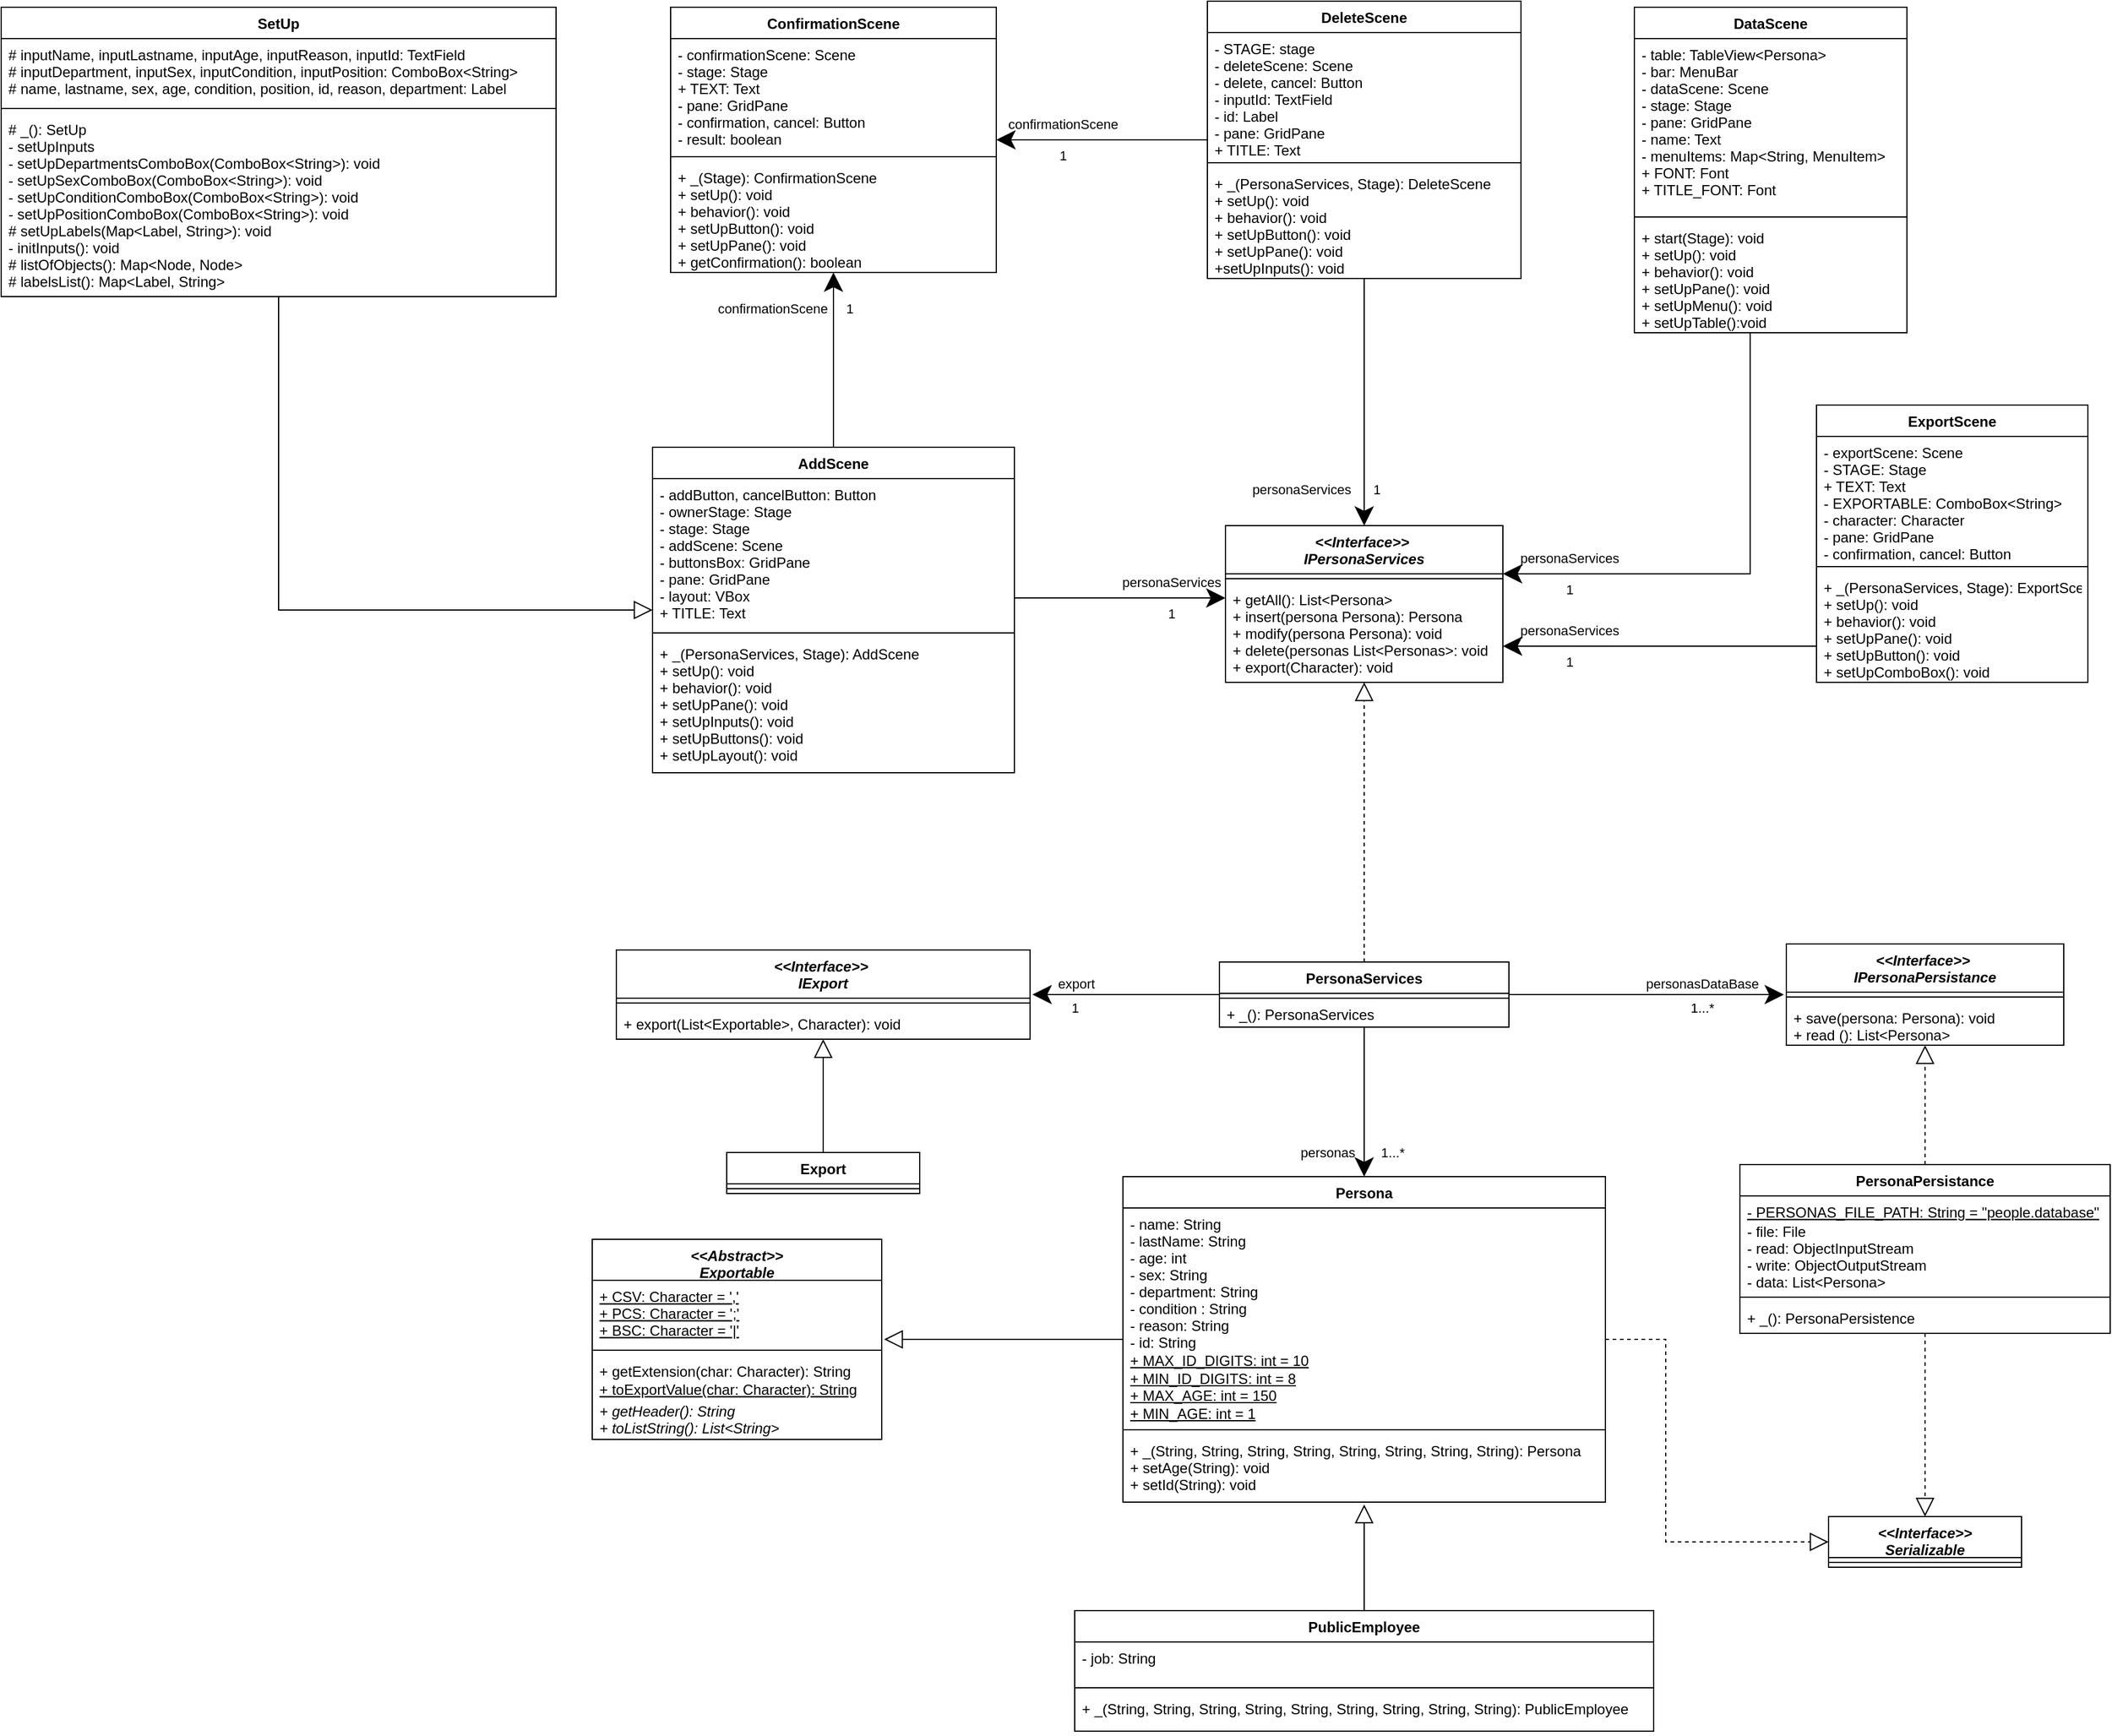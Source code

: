 <mxfile version="14.7.3" type="device"><diagram id="3PmZIO5PAjuFJbNk1qO-" name="Página-1"><mxGraphModel dx="1422" dy="705" grid="1" gridSize="10" guides="1" tooltips="1" connect="1" arrows="1" fold="1" page="1" pageScale="1" pageWidth="827" pageHeight="1169" math="0" shadow="0"><root><mxCell id="0"/><mxCell id="1" parent="0"/><mxCell id="IC7HGBWX-Q-8PeSzcBQX-5" value="personaServices&lt;br&gt;&lt;br&gt;1" style="edgeStyle=orthogonalEdgeStyle;rounded=0;orthogonalLoop=1;jettySize=auto;html=1;shadow=0;labelBackgroundColor=none;endSize=13;" parent="1" source="UQaq9TWtq_AzOTQjcaI_-1" target="UQaq9TWtq_AzOTQjcaI_-47" edge="1"><mxGeometry x="0.728" relative="1" as="geometry"><mxPoint as="offset"/><Array as="points"><mxPoint x="1620" y="520"/></Array></mxGeometry></mxCell><mxCell id="UQaq9TWtq_AzOTQjcaI_-1" value="DataScene" style="swimlane;fontStyle=1;align=center;verticalAlign=top;childLayout=stackLayout;horizontal=1;startSize=26;horizontalStack=0;resizeParent=1;resizeParentMax=0;resizeLast=0;collapsible=1;marginBottom=0;" parent="1" vertex="1"><mxGeometry x="1524" y="50" width="226" height="270" as="geometry"/></mxCell><mxCell id="UQaq9TWtq_AzOTQjcaI_-2" value="- table: TableView&lt;Persona&gt;&#10;- bar: MenuBar &#10;- dataScene: Scene&#10;- stage: Stage&#10;- pane: GridPane&#10;- name: Text&#10;- menuItems: Map&lt;String, MenuItem&gt;&#10;+ FONT: Font&#10;+ TITLE_FONT: Font" style="text;strokeColor=none;fillColor=none;align=left;verticalAlign=top;spacingLeft=4;spacingRight=4;overflow=hidden;rotatable=0;points=[[0,0.5],[1,0.5]];portConstraint=eastwest;" parent="UQaq9TWtq_AzOTQjcaI_-1" vertex="1"><mxGeometry y="26" width="226" height="144" as="geometry"/></mxCell><mxCell id="UQaq9TWtq_AzOTQjcaI_-3" value="" style="line;strokeWidth=1;fillColor=none;align=left;verticalAlign=middle;spacingTop=-1;spacingLeft=3;spacingRight=3;rotatable=0;labelPosition=right;points=[];portConstraint=eastwest;" parent="UQaq9TWtq_AzOTQjcaI_-1" vertex="1"><mxGeometry y="170" width="226" height="8" as="geometry"/></mxCell><mxCell id="UQaq9TWtq_AzOTQjcaI_-4" value="+ start(Stage): void&#10;+ setUp(): void&#10;+ behavior(): void&#10;+ setUpPane(): void&#10;+ setUpMenu(): void&#10;+ setUpTable():void&#10;" style="text;strokeColor=none;fillColor=none;align=left;verticalAlign=top;spacingLeft=4;spacingRight=4;overflow=hidden;rotatable=0;points=[[0,0.5],[1,0.5]];portConstraint=eastwest;" parent="UQaq9TWtq_AzOTQjcaI_-1" vertex="1"><mxGeometry y="178" width="226" height="92" as="geometry"/></mxCell><mxCell id="UQaq9TWtq_AzOTQjcaI_-80" style="edgeStyle=orthogonalEdgeStyle;rounded=0;orthogonalLoop=1;jettySize=auto;html=1;endArrow=block;endFill=0;endSize=13;targetPerimeterSpacing=2;strokeWidth=1;" parent="1" source="UQaq9TWtq_AzOTQjcaI_-5" target="UQaq9TWtq_AzOTQjcaI_-75" edge="1"><mxGeometry relative="1" as="geometry"><Array as="points"/></mxGeometry></mxCell><mxCell id="UQaq9TWtq_AzOTQjcaI_-5" value="Persona" style="swimlane;fontStyle=1;align=center;verticalAlign=top;childLayout=stackLayout;horizontal=1;startSize=26;horizontalStack=0;resizeParent=1;resizeParentMax=0;resizeLast=0;collapsible=1;marginBottom=0;" parent="1" vertex="1"><mxGeometry x="1100" y="1020" width="400" height="270" as="geometry"/></mxCell><mxCell id="UQaq9TWtq_AzOTQjcaI_-6" value="- name: String&#10;- lastName: String&#10;- age: int&#10;- sex: String&#10;- department: String&#10;- condition : String&#10;- reason: String&#10;- id: String&#10;&#10;" style="text;strokeColor=none;fillColor=none;align=left;verticalAlign=top;spacingLeft=4;spacingRight=4;overflow=hidden;rotatable=0;points=[[0,0.5],[1,0.5]];portConstraint=eastwest;" parent="UQaq9TWtq_AzOTQjcaI_-5" vertex="1"><mxGeometry y="26" width="400" height="120" as="geometry"/></mxCell><mxCell id="Dej4YwcdpTcAaJHZzslM-27" value="&lt;u&gt;&lt;span&gt;+ MAX_ID_DIGITS: int = 10&lt;/span&gt;&lt;br style=&quot;padding: 0px ; margin: 0px&quot;&gt;&lt;span&gt;+ MIN_ID_DIGITS: int = 8&lt;/span&gt;&lt;br style=&quot;padding: 0px ; margin: 0px&quot;&gt;&lt;span&gt;+ MAX_AGE: int = 150&lt;/span&gt;&lt;br style=&quot;padding: 0px ; margin: 0px&quot;&gt;&lt;/u&gt;&lt;div&gt;&lt;span&gt;&lt;u&gt;+ MIN_AGE: int = 1&lt;/u&gt;&lt;/span&gt;&lt;/div&gt;" style="text;html=1;align=left;verticalAlign=bottom;resizable=0;points=[];autosize=1;strokeColor=none;spacingLeft=4;" parent="UQaq9TWtq_AzOTQjcaI_-5" vertex="1"><mxGeometry y="146" width="400" height="60" as="geometry"/></mxCell><mxCell id="UQaq9TWtq_AzOTQjcaI_-7" value="" style="line;strokeWidth=1;fillColor=none;align=left;verticalAlign=middle;spacingTop=-1;spacingLeft=3;spacingRight=3;rotatable=0;labelPosition=right;points=[];portConstraint=eastwest;" parent="UQaq9TWtq_AzOTQjcaI_-5" vertex="1"><mxGeometry y="206" width="400" height="8" as="geometry"/></mxCell><mxCell id="UQaq9TWtq_AzOTQjcaI_-8" value="+ _(String, String, String, String, String, String, String, String): Persona&#10;+ setAge(String): void&#10;+ setId(String): void" style="text;strokeColor=none;fillColor=none;align=left;verticalAlign=top;spacingLeft=4;spacingRight=4;overflow=hidden;rotatable=0;points=[[0,0.5],[1,0.5]];portConstraint=eastwest;" parent="UQaq9TWtq_AzOTQjcaI_-5" vertex="1"><mxGeometry y="214" width="400" height="56" as="geometry"/></mxCell><mxCell id="UQaq9TWtq_AzOTQjcaI_-59" style="edgeStyle=orthogonalEdgeStyle;rounded=0;orthogonalLoop=1;jettySize=auto;html=1;exitX=1;exitY=0.5;exitDx=0;exitDy=0;endArrow=classic;endFill=1;endSize=13;targetPerimeterSpacing=2;strokeWidth=1;" parent="1" source="UQaq9TWtq_AzOTQjcaI_-9" target="UQaq9TWtq_AzOTQjcaI_-55" edge="1"><mxGeometry relative="1" as="geometry"><Array as="points"><mxPoint x="1530" y="869"/><mxPoint x="1530" y="869"/></Array></mxGeometry></mxCell><mxCell id="UQaq9TWtq_AzOTQjcaI_-60" value="1...*" style="edgeLabel;html=1;align=center;verticalAlign=middle;resizable=0;points=[];" parent="UQaq9TWtq_AzOTQjcaI_-59" vertex="1" connectable="0"><mxGeometry x="0.847" y="-5" relative="1" as="geometry"><mxPoint x="-51" y="6" as="offset"/></mxGeometry></mxCell><mxCell id="UQaq9TWtq_AzOTQjcaI_-62" value="personasDataBase" style="edgeLabel;html=1;align=center;verticalAlign=middle;resizable=0;points=[];" parent="UQaq9TWtq_AzOTQjcaI_-59" vertex="1" connectable="0"><mxGeometry x="0.676" y="1" relative="1" as="geometry"><mxPoint x="-31" y="-8" as="offset"/></mxGeometry></mxCell><mxCell id="UQaq9TWtq_AzOTQjcaI_-61" style="edgeStyle=orthogonalEdgeStyle;rounded=0;orthogonalLoop=1;jettySize=auto;html=1;exitX=0;exitY=0.5;exitDx=0;exitDy=0;endArrow=classic;endFill=1;endSize=13;targetPerimeterSpacing=2;strokeWidth=1;" parent="1" source="UQaq9TWtq_AzOTQjcaI_-9" target="UQaq9TWtq_AzOTQjcaI_-42" edge="1"><mxGeometry relative="1" as="geometry"/></mxCell><mxCell id="UQaq9TWtq_AzOTQjcaI_-63" value="1" style="edgeLabel;html=1;align=center;verticalAlign=middle;resizable=0;points=[];" parent="UQaq9TWtq_AzOTQjcaI_-61" vertex="1" connectable="0"><mxGeometry x="0.81" y="-3" relative="1" as="geometry"><mxPoint x="20" y="14" as="offset"/></mxGeometry></mxCell><mxCell id="UQaq9TWtq_AzOTQjcaI_-64" value="export" style="edgeLabel;html=1;align=center;verticalAlign=middle;resizable=0;points=[];" parent="UQaq9TWtq_AzOTQjcaI_-61" vertex="1" connectable="0"><mxGeometry x="0.685" y="-5" relative="1" as="geometry"><mxPoint x="11" y="-4" as="offset"/></mxGeometry></mxCell><mxCell id="Dej4YwcdpTcAaJHZzslM-25" style="edgeStyle=orthogonalEdgeStyle;rounded=0;orthogonalLoop=1;jettySize=auto;html=1;dashed=1;labelBackgroundColor=none;endArrow=block;endFill=0;endSize=13;" parent="1" source="UQaq9TWtq_AzOTQjcaI_-9" target="UQaq9TWtq_AzOTQjcaI_-47" edge="1"><mxGeometry relative="1" as="geometry"/></mxCell><mxCell id="Dej4YwcdpTcAaJHZzslM-40" value="personas&amp;nbsp; &amp;nbsp; &amp;nbsp; &amp;nbsp;1...*" style="edgeStyle=orthogonalEdgeStyle;rounded=0;orthogonalLoop=1;jettySize=auto;html=1;labelBackgroundColor=none;endArrow=classic;endFill=1;endSize=13;strokeWidth=1;" parent="1" source="UQaq9TWtq_AzOTQjcaI_-9" target="UQaq9TWtq_AzOTQjcaI_-5" edge="1"><mxGeometry x="0.677" y="-10" relative="1" as="geometry"><Array as="points"><mxPoint x="1300" y="1040"/><mxPoint x="1300" y="1040"/></Array><mxPoint as="offset"/></mxGeometry></mxCell><mxCell id="UQaq9TWtq_AzOTQjcaI_-9" value="PersonaServices" style="swimlane;fontStyle=1;align=center;verticalAlign=top;childLayout=stackLayout;horizontal=1;startSize=26;horizontalStack=0;resizeParent=1;resizeParentMax=0;resizeLast=0;collapsible=1;marginBottom=0;" parent="1" vertex="1"><mxGeometry x="1180" y="842" width="240" height="54" as="geometry"/></mxCell><mxCell id="UQaq9TWtq_AzOTQjcaI_-11" value="" style="line;strokeWidth=1;fillColor=none;align=left;verticalAlign=middle;spacingTop=-1;spacingLeft=3;spacingRight=3;rotatable=0;labelPosition=right;points=[];portConstraint=eastwest;" parent="UQaq9TWtq_AzOTQjcaI_-9" vertex="1"><mxGeometry y="26" width="240" height="8" as="geometry"/></mxCell><mxCell id="Dej4YwcdpTcAaJHZzslM-41" value="+ _(): PersonaServices" style="text;html=1;align=left;verticalAlign=middle;resizable=0;points=[];autosize=1;strokeColor=none;spacingLeft=4;" parent="UQaq9TWtq_AzOTQjcaI_-9" vertex="1"><mxGeometry y="34" width="240" height="20" as="geometry"/></mxCell><mxCell id="UQaq9TWtq_AzOTQjcaI_-41" style="edgeStyle=orthogonalEdgeStyle;rounded=0;orthogonalLoop=1;jettySize=auto;html=1;exitX=0.5;exitY=0;exitDx=0;exitDy=0;endArrow=block;endFill=0;endSize=13;targetPerimeterSpacing=2;strokeWidth=1;" parent="1" source="UQaq9TWtq_AzOTQjcaI_-28" target="UQaq9TWtq_AzOTQjcaI_-5" edge="1"><mxGeometry relative="1" as="geometry"/></mxCell><mxCell id="UQaq9TWtq_AzOTQjcaI_-28" value="PublicEmployee" style="swimlane;fontStyle=1;align=center;verticalAlign=top;childLayout=stackLayout;horizontal=1;startSize=26;horizontalStack=0;resizeParent=1;resizeParentMax=0;resizeLast=0;collapsible=1;marginBottom=0;" parent="1" vertex="1"><mxGeometry x="1060" y="1380" width="480" height="100" as="geometry"/></mxCell><mxCell id="UQaq9TWtq_AzOTQjcaI_-29" value="- job: String&#10;" style="text;strokeColor=none;fillColor=none;align=left;verticalAlign=top;spacingLeft=4;spacingRight=4;overflow=hidden;rotatable=0;points=[[0,0.5],[1,0.5]];portConstraint=eastwest;" parent="UQaq9TWtq_AzOTQjcaI_-28" vertex="1"><mxGeometry y="26" width="480" height="34" as="geometry"/></mxCell><mxCell id="UQaq9TWtq_AzOTQjcaI_-30" value="" style="line;strokeWidth=1;fillColor=none;align=left;verticalAlign=middle;spacingTop=-1;spacingLeft=3;spacingRight=3;rotatable=0;labelPosition=right;points=[];portConstraint=eastwest;" parent="UQaq9TWtq_AzOTQjcaI_-28" vertex="1"><mxGeometry y="60" width="480" height="8" as="geometry"/></mxCell><mxCell id="UQaq9TWtq_AzOTQjcaI_-31" value="+ _(String, String, String, String, String, String, String, String, String): PublicEmployee" style="text;strokeColor=none;fillColor=none;align=left;verticalAlign=top;spacingLeft=4;spacingRight=4;overflow=hidden;rotatable=0;points=[[0,0.5],[1,0.5]];portConstraint=eastwest;" parent="UQaq9TWtq_AzOTQjcaI_-28" vertex="1"><mxGeometry y="68" width="480" height="32" as="geometry"/></mxCell><mxCell id="UQaq9TWtq_AzOTQjcaI_-42" value="&lt;&lt;Interface&gt;&gt; &#10;IExport" style="swimlane;fontStyle=3;align=center;verticalAlign=top;childLayout=stackLayout;horizontal=1;startSize=40;horizontalStack=0;resizeParent=1;resizeParentMax=0;resizeLast=0;collapsible=1;marginBottom=0;" parent="1" vertex="1"><mxGeometry x="680" y="832" width="343" height="74" as="geometry"/></mxCell><mxCell id="UQaq9TWtq_AzOTQjcaI_-44" value="" style="line;strokeWidth=1;fillColor=none;align=left;verticalAlign=middle;spacingTop=-1;spacingLeft=3;spacingRight=3;rotatable=0;labelPosition=right;points=[];portConstraint=eastwest;" parent="UQaq9TWtq_AzOTQjcaI_-42" vertex="1"><mxGeometry y="40" width="343" height="8" as="geometry"/></mxCell><mxCell id="UQaq9TWtq_AzOTQjcaI_-45" value="+ export(List&lt;Exportable&gt;, Character): void" style="text;strokeColor=none;fillColor=none;align=left;verticalAlign=top;spacingLeft=4;spacingRight=4;overflow=hidden;rotatable=0;points=[[0,0.5],[1,0.5]];portConstraint=eastwest;" parent="UQaq9TWtq_AzOTQjcaI_-42" vertex="1"><mxGeometry y="48" width="343" height="26" as="geometry"/></mxCell><mxCell id="UQaq9TWtq_AzOTQjcaI_-47" value="&lt;&lt;Interface&gt;&gt; &#10;IPersonaServices" style="swimlane;fontStyle=3;align=center;verticalAlign=top;childLayout=stackLayout;horizontal=1;startSize=40;horizontalStack=0;resizeParent=1;resizeParentMax=0;resizeLast=0;collapsible=1;marginBottom=0;" parent="1" vertex="1"><mxGeometry x="1185" y="480" width="230" height="130" as="geometry"/></mxCell><mxCell id="UQaq9TWtq_AzOTQjcaI_-48" value="" style="line;strokeWidth=1;fillColor=none;align=left;verticalAlign=middle;spacingTop=-1;spacingLeft=3;spacingRight=3;rotatable=0;labelPosition=right;points=[];portConstraint=eastwest;" parent="UQaq9TWtq_AzOTQjcaI_-47" vertex="1"><mxGeometry y="40" width="230" height="8" as="geometry"/></mxCell><mxCell id="UQaq9TWtq_AzOTQjcaI_-49" value="+ getAll(): List&lt;Persona&gt;&#10;+ insert(persona Persona): Persona&#10;+ modify(persona Persona): void &#10;+ delete(personas List&lt;Personas&gt;: void&#10;+ export(Character): void" style="text;strokeColor=none;fillColor=none;align=left;verticalAlign=top;spacingLeft=4;spacingRight=4;overflow=hidden;rotatable=0;points=[[0,0.5],[1,0.5]];portConstraint=eastwest;" parent="UQaq9TWtq_AzOTQjcaI_-47" vertex="1"><mxGeometry y="48" width="230" height="82" as="geometry"/></mxCell><mxCell id="UQaq9TWtq_AzOTQjcaI_-55" value="&lt;&lt;Interface&gt;&gt; &#10;IPersonaPersistance" style="swimlane;fontStyle=3;align=center;verticalAlign=top;childLayout=stackLayout;horizontal=1;startSize=40;horizontalStack=0;resizeParent=1;resizeParentMax=0;resizeLast=0;collapsible=1;marginBottom=0;" parent="1" vertex="1"><mxGeometry x="1650" y="827" width="230" height="84" as="geometry"/></mxCell><mxCell id="UQaq9TWtq_AzOTQjcaI_-56" value="" style="line;strokeWidth=1;fillColor=none;align=left;verticalAlign=middle;spacingTop=-1;spacingLeft=3;spacingRight=3;rotatable=0;labelPosition=right;points=[];portConstraint=eastwest;" parent="UQaq9TWtq_AzOTQjcaI_-55" vertex="1"><mxGeometry y="40" width="230" height="8" as="geometry"/></mxCell><mxCell id="UQaq9TWtq_AzOTQjcaI_-57" value="+ save(persona: Persona): void &#10;+ read (): List&lt;Persona&gt;" style="text;strokeColor=none;fillColor=none;align=left;verticalAlign=top;spacingLeft=4;spacingRight=4;overflow=hidden;rotatable=0;points=[[0,0.5],[1,0.5]];portConstraint=eastwest;" parent="UQaq9TWtq_AzOTQjcaI_-55" vertex="1"><mxGeometry y="48" width="230" height="36" as="geometry"/></mxCell><mxCell id="Dej4YwcdpTcAaJHZzslM-34" style="edgeStyle=orthogonalEdgeStyle;rounded=0;orthogonalLoop=1;jettySize=auto;html=1;labelBackgroundColor=none;endArrow=block;endFill=0;endSize=13;" parent="1" source="UQaq9TWtq_AzOTQjcaI_-65" target="UQaq9TWtq_AzOTQjcaI_-42" edge="1"><mxGeometry relative="1" as="geometry"/></mxCell><mxCell id="UQaq9TWtq_AzOTQjcaI_-65" value="Export" style="swimlane;fontStyle=1;align=center;verticalAlign=top;childLayout=stackLayout;horizontal=1;startSize=26;horizontalStack=0;resizeParent=1;resizeParentMax=0;resizeLast=0;collapsible=1;marginBottom=0;" parent="1" vertex="1"><mxGeometry x="771.5" y="1000" width="160" height="34" as="geometry"/></mxCell><mxCell id="UQaq9TWtq_AzOTQjcaI_-67" value="" style="line;strokeWidth=1;fillColor=none;align=left;verticalAlign=middle;spacingTop=-1;spacingLeft=3;spacingRight=3;rotatable=0;labelPosition=right;points=[];portConstraint=eastwest;" parent="UQaq9TWtq_AzOTQjcaI_-65" vertex="1"><mxGeometry y="26" width="160" height="8" as="geometry"/></mxCell><mxCell id="Dej4YwcdpTcAaJHZzslM-36" style="edgeStyle=orthogonalEdgeStyle;rounded=0;orthogonalLoop=1;jettySize=auto;html=1;labelBackgroundColor=none;endArrow=block;endFill=0;endSize=13;dashed=1;" parent="1" source="UQaq9TWtq_AzOTQjcaI_-70" target="UQaq9TWtq_AzOTQjcaI_-55" edge="1"><mxGeometry relative="1" as="geometry"/></mxCell><mxCell id="Dej4YwcdpTcAaJHZzslM-39" style="edgeStyle=orthogonalEdgeStyle;rounded=0;orthogonalLoop=1;jettySize=auto;html=1;dashed=1;labelBackgroundColor=none;endArrow=block;endFill=0;endSize=13;" parent="1" source="UQaq9TWtq_AzOTQjcaI_-70" target="Dej4YwcdpTcAaJHZzslM-28" edge="1"><mxGeometry relative="1" as="geometry"/></mxCell><mxCell id="UQaq9TWtq_AzOTQjcaI_-70" value="PersonaPersistance" style="swimlane;fontStyle=1;align=center;verticalAlign=top;childLayout=stackLayout;horizontal=1;startSize=26;horizontalStack=0;resizeParent=1;resizeParentMax=0;resizeLast=0;collapsible=1;marginBottom=0;" parent="1" vertex="1"><mxGeometry x="1611.5" y="1010" width="307" height="140" as="geometry"/></mxCell><mxCell id="UQaq9TWtq_AzOTQjcaI_-71" value="- PERSONAS_FILE_PATH: String = &quot;people.database&quot;" style="text;strokeColor=none;fillColor=none;align=left;verticalAlign=top;spacingLeft=4;spacingRight=4;overflow=hidden;rotatable=0;points=[[0,0.5],[1,0.5]];portConstraint=eastwest;fontStyle=4" parent="UQaq9TWtq_AzOTQjcaI_-70" vertex="1"><mxGeometry y="26" width="307" height="20" as="geometry"/></mxCell><mxCell id="Dej4YwcdpTcAaJHZzslM-37" value="- file: File&#10;- read: ObjectInputStream&#10;- write: ObjectOutputStream&#10;- data: List&lt;Persona&gt;" style="text;align=left;verticalAlign=middle;resizable=0;points=[];autosize=1;strokeColor=none;perimeterSpacing=0;spacingLeft=4;labelPosition=center;verticalLabelPosition=middle;" parent="UQaq9TWtq_AzOTQjcaI_-70" vertex="1"><mxGeometry y="46" width="307" height="60" as="geometry"/></mxCell><mxCell id="UQaq9TWtq_AzOTQjcaI_-72" value="" style="line;strokeWidth=1;fillColor=none;align=left;verticalAlign=middle;spacingTop=-1;spacingLeft=3;spacingRight=3;rotatable=0;labelPosition=right;points=[];portConstraint=eastwest;" parent="UQaq9TWtq_AzOTQjcaI_-70" vertex="1"><mxGeometry y="106" width="307" height="8" as="geometry"/></mxCell><mxCell id="UQaq9TWtq_AzOTQjcaI_-73" value="+ _(): PersonaPersistence" style="text;strokeColor=none;fillColor=none;align=left;verticalAlign=top;spacingLeft=4;spacingRight=4;overflow=hidden;rotatable=0;points=[[0,0.5],[1,0.5]];portConstraint=eastwest;" parent="UQaq9TWtq_AzOTQjcaI_-70" vertex="1"><mxGeometry y="114" width="307" height="26" as="geometry"/></mxCell><mxCell id="UQaq9TWtq_AzOTQjcaI_-75" value="&lt;&lt;Abstract&gt;&gt;&#10;Exportable" style="swimlane;fontStyle=3;align=center;verticalAlign=top;childLayout=stackLayout;horizontal=1;startSize=34;horizontalStack=0;resizeParent=1;resizeParentMax=0;resizeLast=0;collapsible=1;marginBottom=0;" parent="1" vertex="1"><mxGeometry x="660" y="1072" width="240" height="166" as="geometry"/></mxCell><mxCell id="UQaq9TWtq_AzOTQjcaI_-76" value="+ CSV: Character = ','&#10;+ PCS: Character = ';'&#10;+ BSC: Character = '|'&#10;&#10;&#10;" style="text;strokeColor=none;fillColor=none;align=left;verticalAlign=top;spacingLeft=4;spacingRight=4;overflow=hidden;rotatable=0;points=[[0,0.5],[1,0.5]];portConstraint=eastwest;fontStyle=4" parent="UQaq9TWtq_AzOTQjcaI_-75" vertex="1"><mxGeometry y="34" width="240" height="54" as="geometry"/></mxCell><mxCell id="UQaq9TWtq_AzOTQjcaI_-77" value="" style="line;strokeWidth=1;fillColor=none;align=left;verticalAlign=middle;spacingTop=-1;spacingLeft=3;spacingRight=3;rotatable=0;labelPosition=right;points=[];portConstraint=eastwest;" parent="UQaq9TWtq_AzOTQjcaI_-75" vertex="1"><mxGeometry y="88" width="240" height="8" as="geometry"/></mxCell><mxCell id="Dej4YwcdpTcAaJHZzslM-24" value="&lt;span style=&quot;&quot;&gt;+ getExtension(char: Character): String&lt;/span&gt;" style="text;html=1;align=left;verticalAlign=top;resizable=0;points=[];autosize=1;strokeColor=none;spacingLeft=4;" parent="UQaq9TWtq_AzOTQjcaI_-75" vertex="1"><mxGeometry y="96" width="240" height="20" as="geometry"/></mxCell><mxCell id="UQaq9TWtq_AzOTQjcaI_-78" value="+ toExportValue(char: Character): String&#10;" style="text;strokeColor=none;fillColor=none;align=left;verticalAlign=middle;spacingLeft=4;spacingRight=4;overflow=hidden;rotatable=0;points=[[0,0.5],[1,0.5]];portConstraint=eastwest;fontStyle=4" parent="UQaq9TWtq_AzOTQjcaI_-75" vertex="1"><mxGeometry y="116" width="240" height="20" as="geometry"/></mxCell><mxCell id="Dej4YwcdpTcAaJHZzslM-23" value="+ getHeader(): String &#10;+ toListString(): List&lt;String&gt;" style="text;align=left;verticalAlign=bottom;resizable=0;points=[];autosize=1;strokeColor=none;spacingLeft=4;fontStyle=2" parent="UQaq9TWtq_AzOTQjcaI_-75" vertex="1"><mxGeometry y="136" width="240" height="30" as="geometry"/></mxCell><mxCell id="IC7HGBWX-Q-8PeSzcBQX-6" value="personaServices&lt;br&gt;&lt;br&gt;1" style="edgeStyle=orthogonalEdgeStyle;rounded=0;orthogonalLoop=1;jettySize=auto;html=1;shadow=0;labelBackgroundColor=none;endSize=13;" parent="1" source="IC7HGBWX-Q-8PeSzcBQX-1" target="UQaq9TWtq_AzOTQjcaI_-47" edge="1"><mxGeometry x="0.486" relative="1" as="geometry"><mxPoint as="offset"/><Array as="points"><mxPoint x="1050" y="540"/><mxPoint x="1050" y="540"/></Array></mxGeometry></mxCell><mxCell id="Dej4YwcdpTcAaJHZzslM-9" value="confirmationScene&amp;nbsp; &amp;nbsp; &amp;nbsp;1" style="edgeStyle=orthogonalEdgeStyle;rounded=0;orthogonalLoop=1;jettySize=auto;html=1;labelBackgroundColor=none;endSize=13;" parent="1" source="IC7HGBWX-Q-8PeSzcBQX-1" target="Dej4YwcdpTcAaJHZzslM-5" edge="1"><mxGeometry x="0.586" y="40" relative="1" as="geometry"><mxPoint as="offset"/></mxGeometry></mxCell><mxCell id="IC7HGBWX-Q-8PeSzcBQX-1" value="AddScene" style="swimlane;fontStyle=1;align=center;verticalAlign=top;childLayout=stackLayout;horizontal=1;startSize=26;horizontalStack=0;resizeParent=1;resizeParentMax=0;resizeLast=0;collapsible=1;marginBottom=0;" parent="1" vertex="1"><mxGeometry x="710" y="415" width="300" height="270" as="geometry"/></mxCell><mxCell id="IC7HGBWX-Q-8PeSzcBQX-2" value="- addButton, cancelButton: Button&#10;- ownerStage: Stage&#10;- stage: Stage&#10;- addScene: Scene&#10;- buttonsBox: GridPane&#10;- pane: GridPane&#10;- layout: VBox&#10;+ TITLE: Text" style="text;strokeColor=none;fillColor=none;align=left;verticalAlign=top;spacingLeft=4;spacingRight=4;overflow=hidden;rotatable=0;points=[[0,0.5],[1,0.5]];portConstraint=eastwest;" parent="IC7HGBWX-Q-8PeSzcBQX-1" vertex="1"><mxGeometry y="26" width="300" height="124" as="geometry"/></mxCell><mxCell id="IC7HGBWX-Q-8PeSzcBQX-3" value="" style="line;strokeWidth=1;fillColor=none;align=left;verticalAlign=middle;spacingTop=-1;spacingLeft=3;spacingRight=3;rotatable=0;labelPosition=right;points=[];portConstraint=eastwest;" parent="IC7HGBWX-Q-8PeSzcBQX-1" vertex="1"><mxGeometry y="150" width="300" height="8" as="geometry"/></mxCell><mxCell id="IC7HGBWX-Q-8PeSzcBQX-4" value="+ _(PersonaServices, Stage): AddScene&#10;+ setUp(): void&#10;+ behavior(): void&#10;+ setUpPane(): void&#10;+ setUpInputs(): void&#10;+ setUpButtons(): void&#10;+ setUpLayout(): void" style="text;strokeColor=none;fillColor=none;align=left;verticalAlign=top;spacingLeft=4;spacingRight=4;overflow=hidden;rotatable=0;points=[[0,0.5],[1,0.5]];portConstraint=eastwest;" parent="IC7HGBWX-Q-8PeSzcBQX-1" vertex="1"><mxGeometry y="158" width="300" height="112" as="geometry"/></mxCell><mxCell id="Dej4YwcdpTcAaJHZzslM-22" style="edgeStyle=orthogonalEdgeStyle;rounded=0;orthogonalLoop=1;jettySize=auto;html=1;labelBackgroundColor=none;endArrow=block;endFill=0;endSize=13;" parent="1" source="Dej4YwcdpTcAaJHZzslM-1" target="IC7HGBWX-Q-8PeSzcBQX-1" edge="1"><mxGeometry relative="1" as="geometry"><Array as="points"><mxPoint x="400" y="550"/></Array></mxGeometry></mxCell><mxCell id="Dej4YwcdpTcAaJHZzslM-1" value="SetUp" style="swimlane;fontStyle=1;align=center;verticalAlign=top;childLayout=stackLayout;horizontal=1;startSize=26;horizontalStack=0;resizeParent=1;resizeParentMax=0;resizeLast=0;collapsible=1;marginBottom=0;" parent="1" vertex="1"><mxGeometry x="170" y="50" width="460" height="240" as="geometry"/></mxCell><mxCell id="Dej4YwcdpTcAaJHZzslM-2" value="# inputName, inputLastname, inputAge, inputReason, inputId: TextField&#10;# inputDepartment, inputSex, inputCondition, inputPosition: ComboBox&lt;String&gt;&#10;# name, lastname, sex, age, condition, position, id, reason, department: Label" style="text;strokeColor=none;fillColor=none;align=left;verticalAlign=top;spacingLeft=4;spacingRight=4;overflow=hidden;rotatable=0;points=[[0,0.5],[1,0.5]];portConstraint=eastwest;" parent="Dej4YwcdpTcAaJHZzslM-1" vertex="1"><mxGeometry y="26" width="460" height="54" as="geometry"/></mxCell><mxCell id="Dej4YwcdpTcAaJHZzslM-3" value="" style="line;strokeWidth=1;fillColor=none;align=left;verticalAlign=middle;spacingTop=-1;spacingLeft=3;spacingRight=3;rotatable=0;labelPosition=right;points=[];portConstraint=eastwest;" parent="Dej4YwcdpTcAaJHZzslM-1" vertex="1"><mxGeometry y="80" width="460" height="8" as="geometry"/></mxCell><mxCell id="Dej4YwcdpTcAaJHZzslM-4" value="# _(): SetUp&#10;- setUpInputs&#10;- setUpDepartmentsComboBox(ComboBox&lt;String&gt;): void&#10;- setUpSexComboBox(ComboBox&lt;String&gt;): void&#10;- setUpConditionComboBox(ComboBox&lt;String&gt;): void&#10;- setUpPositionComboBox(ComboBox&lt;String&gt;): void&#10;# setUpLabels(Map&lt;Label, String&gt;): void&#10;- initInputs(): void&#10;# listOfObjects(): Map&lt;Node, Node&gt;&#10;# labelsList(): Map&lt;Label, String&gt;" style="text;strokeColor=none;fillColor=none;align=left;verticalAlign=top;spacingLeft=4;spacingRight=4;overflow=hidden;rotatable=0;points=[[0,0.5],[1,0.5]];portConstraint=eastwest;" parent="Dej4YwcdpTcAaJHZzslM-1" vertex="1"><mxGeometry y="88" width="460" height="152" as="geometry"/></mxCell><mxCell id="Dej4YwcdpTcAaJHZzslM-5" value="ConfirmationScene" style="swimlane;fontStyle=1;align=center;verticalAlign=top;childLayout=stackLayout;horizontal=1;startSize=26;horizontalStack=0;resizeParent=1;resizeParentMax=0;resizeLast=0;collapsible=1;marginBottom=0;" parent="1" vertex="1"><mxGeometry x="725" y="50" width="270" height="220" as="geometry"/></mxCell><mxCell id="Dej4YwcdpTcAaJHZzslM-6" value="- confirmationScene: Scene&#10;- stage: Stage&#10;+ TEXT: Text&#10;- pane: GridPane&#10;- confirmation, cancel: Button&#10;- result: boolean" style="text;strokeColor=none;fillColor=none;align=left;verticalAlign=top;spacingLeft=4;spacingRight=4;overflow=hidden;rotatable=0;points=[[0,0.5],[1,0.5]];portConstraint=eastwest;fontStyle=0;horizontal=1;" parent="Dej4YwcdpTcAaJHZzslM-5" vertex="1"><mxGeometry y="26" width="270" height="94" as="geometry"/></mxCell><mxCell id="Dej4YwcdpTcAaJHZzslM-7" value="" style="line;strokeWidth=1;fillColor=none;align=left;verticalAlign=middle;spacingTop=-1;spacingLeft=3;spacingRight=3;rotatable=0;labelPosition=right;points=[];portConstraint=eastwest;" parent="Dej4YwcdpTcAaJHZzslM-5" vertex="1"><mxGeometry y="120" width="270" height="8" as="geometry"/></mxCell><mxCell id="Dej4YwcdpTcAaJHZzslM-8" value="+ _(Stage): ConfirmationScene&#10;+ setUp(): void&#10;+ behavior(): void&#10;+ setUpButton(): void&#10;+ setUpPane(): void&#10;+ getConfirmation(): boolean" style="text;strokeColor=none;fillColor=none;align=left;verticalAlign=top;spacingLeft=4;spacingRight=4;overflow=hidden;rotatable=0;points=[[0,0.5],[1,0.5]];portConstraint=eastwest;" parent="Dej4YwcdpTcAaJHZzslM-5" vertex="1"><mxGeometry y="128" width="270" height="92" as="geometry"/></mxCell><mxCell id="Dej4YwcdpTcAaJHZzslM-14" value="confirmationScene&lt;br&gt;&lt;br&gt;1" style="edgeStyle=orthogonalEdgeStyle;rounded=0;orthogonalLoop=1;jettySize=auto;html=1;labelBackgroundColor=none;endSize=13;" parent="1" source="Dej4YwcdpTcAaJHZzslM-10" target="Dej4YwcdpTcAaJHZzslM-5" edge="1"><mxGeometry x="0.371" relative="1" as="geometry"><mxPoint as="offset"/></mxGeometry></mxCell><mxCell id="Dej4YwcdpTcAaJHZzslM-15" value="personaServices&amp;nbsp; &amp;nbsp; &amp;nbsp; 1" style="edgeStyle=orthogonalEdgeStyle;rounded=0;orthogonalLoop=1;jettySize=auto;html=1;labelBackgroundColor=none;endSize=13;" parent="1" source="Dej4YwcdpTcAaJHZzslM-10" target="UQaq9TWtq_AzOTQjcaI_-47" edge="1"><mxGeometry x="0.707" y="-40" relative="1" as="geometry"><mxPoint as="offset"/></mxGeometry></mxCell><mxCell id="Dej4YwcdpTcAaJHZzslM-10" value="DeleteScene" style="swimlane;fontStyle=1;align=center;verticalAlign=top;childLayout=stackLayout;horizontal=1;startSize=26;horizontalStack=0;resizeParent=1;resizeParentMax=0;resizeLast=0;collapsible=1;marginBottom=0;" parent="1" vertex="1"><mxGeometry x="1170" y="45" width="260" height="230" as="geometry"/></mxCell><mxCell id="Dej4YwcdpTcAaJHZzslM-11" value="- STAGE: stage&#10;- deleteScene: Scene&#10;- delete, cancel: Button&#10;- inputId: TextField&#10;- id: Label&#10;- pane: GridPane&#10;+ TITLE: Text" style="text;strokeColor=none;fillColor=none;align=left;verticalAlign=top;spacingLeft=4;spacingRight=4;overflow=hidden;rotatable=0;points=[[0,0.5],[1,0.5]];portConstraint=eastwest;" parent="Dej4YwcdpTcAaJHZzslM-10" vertex="1"><mxGeometry y="26" width="260" height="104" as="geometry"/></mxCell><mxCell id="Dej4YwcdpTcAaJHZzslM-12" value="" style="line;strokeWidth=1;fillColor=none;align=left;verticalAlign=middle;spacingTop=-1;spacingLeft=3;spacingRight=3;rotatable=0;labelPosition=right;points=[];portConstraint=eastwest;" parent="Dej4YwcdpTcAaJHZzslM-10" vertex="1"><mxGeometry y="130" width="260" height="8" as="geometry"/></mxCell><mxCell id="Dej4YwcdpTcAaJHZzslM-13" value="+ _(PersonaServices, Stage): DeleteScene&#10;+ setUp(): void&#10;+ behavior(): void&#10;+ setUpButton(): void&#10;+ setUpPane(): void&#10;+setUpInputs(): void" style="text;strokeColor=none;fillColor=none;align=left;verticalAlign=top;spacingLeft=4;spacingRight=4;overflow=hidden;rotatable=0;points=[[0,0.5],[1,0.5]];portConstraint=eastwest;" parent="Dej4YwcdpTcAaJHZzslM-10" vertex="1"><mxGeometry y="138" width="260" height="92" as="geometry"/></mxCell><mxCell id="Dej4YwcdpTcAaJHZzslM-21" value="personaServices&lt;br&gt;&lt;br&gt;1" style="edgeStyle=orthogonalEdgeStyle;rounded=0;orthogonalLoop=1;jettySize=auto;html=1;labelBackgroundColor=none;endSize=13;" parent="1" source="Dej4YwcdpTcAaJHZzslM-17" target="UQaq9TWtq_AzOTQjcaI_-47" edge="1"><mxGeometry x="0.577" relative="1" as="geometry"><Array as="points"><mxPoint x="1540" y="580"/><mxPoint x="1540" y="580"/></Array><mxPoint as="offset"/></mxGeometry></mxCell><mxCell id="Dej4YwcdpTcAaJHZzslM-17" value="ExportScene" style="swimlane;fontStyle=1;align=center;verticalAlign=top;childLayout=stackLayout;horizontal=1;startSize=26;horizontalStack=0;resizeParent=1;resizeParentMax=0;resizeLast=0;collapsible=1;marginBottom=0;" parent="1" vertex="1"><mxGeometry x="1675" y="380" width="225" height="230" as="geometry"/></mxCell><mxCell id="Dej4YwcdpTcAaJHZzslM-18" value="- exportScene: Scene&#10;- STAGE: Stage&#10;+ TEXT: Text&#10;- EXPORTABLE: ComboBox&lt;String&gt;&#10;- character: Character&#10;- pane: GridPane&#10;- confirmation, cancel: Button" style="text;strokeColor=none;fillColor=none;align=left;verticalAlign=top;spacingLeft=4;spacingRight=4;overflow=hidden;rotatable=0;points=[[0,0.5],[1,0.5]];portConstraint=eastwest;" parent="Dej4YwcdpTcAaJHZzslM-17" vertex="1"><mxGeometry y="26" width="225" height="104" as="geometry"/></mxCell><mxCell id="Dej4YwcdpTcAaJHZzslM-19" value="" style="line;strokeWidth=1;fillColor=none;align=left;verticalAlign=middle;spacingTop=-1;spacingLeft=3;spacingRight=3;rotatable=0;labelPosition=right;points=[];portConstraint=eastwest;" parent="Dej4YwcdpTcAaJHZzslM-17" vertex="1"><mxGeometry y="130" width="225" height="8" as="geometry"/></mxCell><mxCell id="Dej4YwcdpTcAaJHZzslM-20" value="+ _(PersonaServices, Stage): ExportScene&#10;+ setUp(): void&#10;+ behavior(): void&#10;+ setUpPane(): void&#10;+ setUpButton(): void&#10;+ setUpComboBox(): void" style="text;strokeColor=none;fillColor=none;align=left;verticalAlign=top;spacingLeft=4;spacingRight=4;overflow=hidden;rotatable=0;points=[[0,0.5],[1,0.5]];portConstraint=eastwest;" parent="Dej4YwcdpTcAaJHZzslM-17" vertex="1"><mxGeometry y="138" width="225" height="92" as="geometry"/></mxCell><mxCell id="Dej4YwcdpTcAaJHZzslM-28" value="&lt;&lt;Interface&gt;&gt;&#10;Serializable" style="swimlane;fontStyle=3;align=center;verticalAlign=top;childLayout=stackLayout;horizontal=1;startSize=34;horizontalStack=0;resizeParent=1;resizeParentMax=0;resizeLast=0;collapsible=1;marginBottom=0;html=0;" parent="1" vertex="1"><mxGeometry x="1685" y="1302" width="160" height="42" as="geometry"/></mxCell><mxCell id="Dej4YwcdpTcAaJHZzslM-30" value="" style="line;strokeWidth=1;fillColor=none;align=left;verticalAlign=middle;spacingTop=-1;spacingLeft=3;spacingRight=3;rotatable=0;labelPosition=right;points=[];portConstraint=eastwest;" parent="Dej4YwcdpTcAaJHZzslM-28" vertex="1"><mxGeometry y="34" width="160" height="8" as="geometry"/></mxCell><mxCell id="Dej4YwcdpTcAaJHZzslM-32" style="edgeStyle=orthogonalEdgeStyle;rounded=0;orthogonalLoop=1;jettySize=auto;html=1;labelBackgroundColor=none;endArrow=block;endFill=0;endSize=13;dashed=1;" parent="1" source="UQaq9TWtq_AzOTQjcaI_-5" target="Dej4YwcdpTcAaJHZzslM-28" edge="1"><mxGeometry relative="1" as="geometry"><Array as="points"><mxPoint x="1550" y="1155"/><mxPoint x="1550" y="1323"/></Array></mxGeometry></mxCell></root></mxGraphModel></diagram></mxfile>